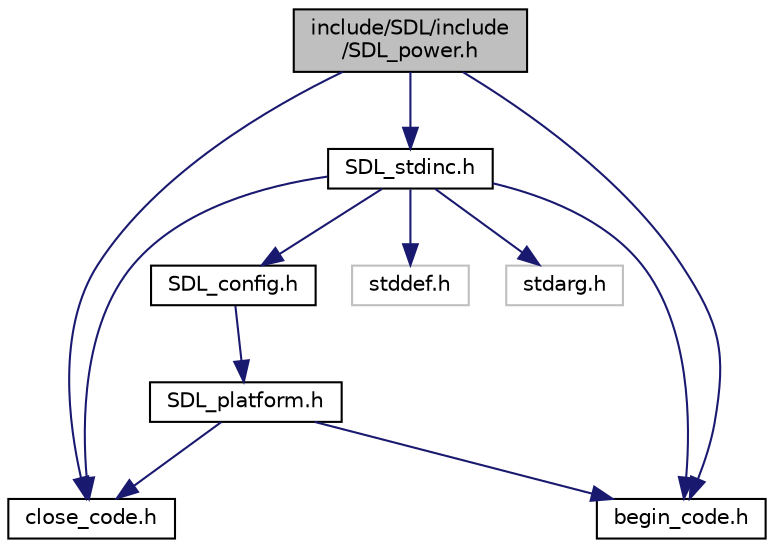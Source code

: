 digraph "include/SDL/include/SDL_power.h"
{
  edge [fontname="Helvetica",fontsize="10",labelfontname="Helvetica",labelfontsize="10"];
  node [fontname="Helvetica",fontsize="10",shape=record];
  Node1 [label="include/SDL/include\l/SDL_power.h",height=0.2,width=0.4,color="black", fillcolor="grey75", style="filled" fontcolor="black"];
  Node1 -> Node2 [color="midnightblue",fontsize="10",style="solid"];
  Node2 [label="SDL_stdinc.h",height=0.2,width=0.4,color="black", fillcolor="white", style="filled",URL="$_s_d_l__stdinc_8h.html"];
  Node2 -> Node3 [color="midnightblue",fontsize="10",style="solid"];
  Node3 [label="SDL_config.h",height=0.2,width=0.4,color="black", fillcolor="white", style="filled",URL="$_s_d_l__config_8h.html"];
  Node3 -> Node4 [color="midnightblue",fontsize="10",style="solid"];
  Node4 [label="SDL_platform.h",height=0.2,width=0.4,color="black", fillcolor="white", style="filled",URL="$_s_d_l__platform_8h.html"];
  Node4 -> Node5 [color="midnightblue",fontsize="10",style="solid"];
  Node5 [label="begin_code.h",height=0.2,width=0.4,color="black", fillcolor="white", style="filled",URL="$begin__code_8h.html"];
  Node4 -> Node6 [color="midnightblue",fontsize="10",style="solid"];
  Node6 [label="close_code.h",height=0.2,width=0.4,color="black", fillcolor="white", style="filled",URL="$close__code_8h.html"];
  Node2 -> Node7 [color="midnightblue",fontsize="10",style="solid"];
  Node7 [label="stddef.h",height=0.2,width=0.4,color="grey75", fillcolor="white", style="filled"];
  Node2 -> Node8 [color="midnightblue",fontsize="10",style="solid"];
  Node8 [label="stdarg.h",height=0.2,width=0.4,color="grey75", fillcolor="white", style="filled"];
  Node2 -> Node5 [color="midnightblue",fontsize="10",style="solid"];
  Node2 -> Node6 [color="midnightblue",fontsize="10",style="solid"];
  Node1 -> Node5 [color="midnightblue",fontsize="10",style="solid"];
  Node1 -> Node6 [color="midnightblue",fontsize="10",style="solid"];
}
